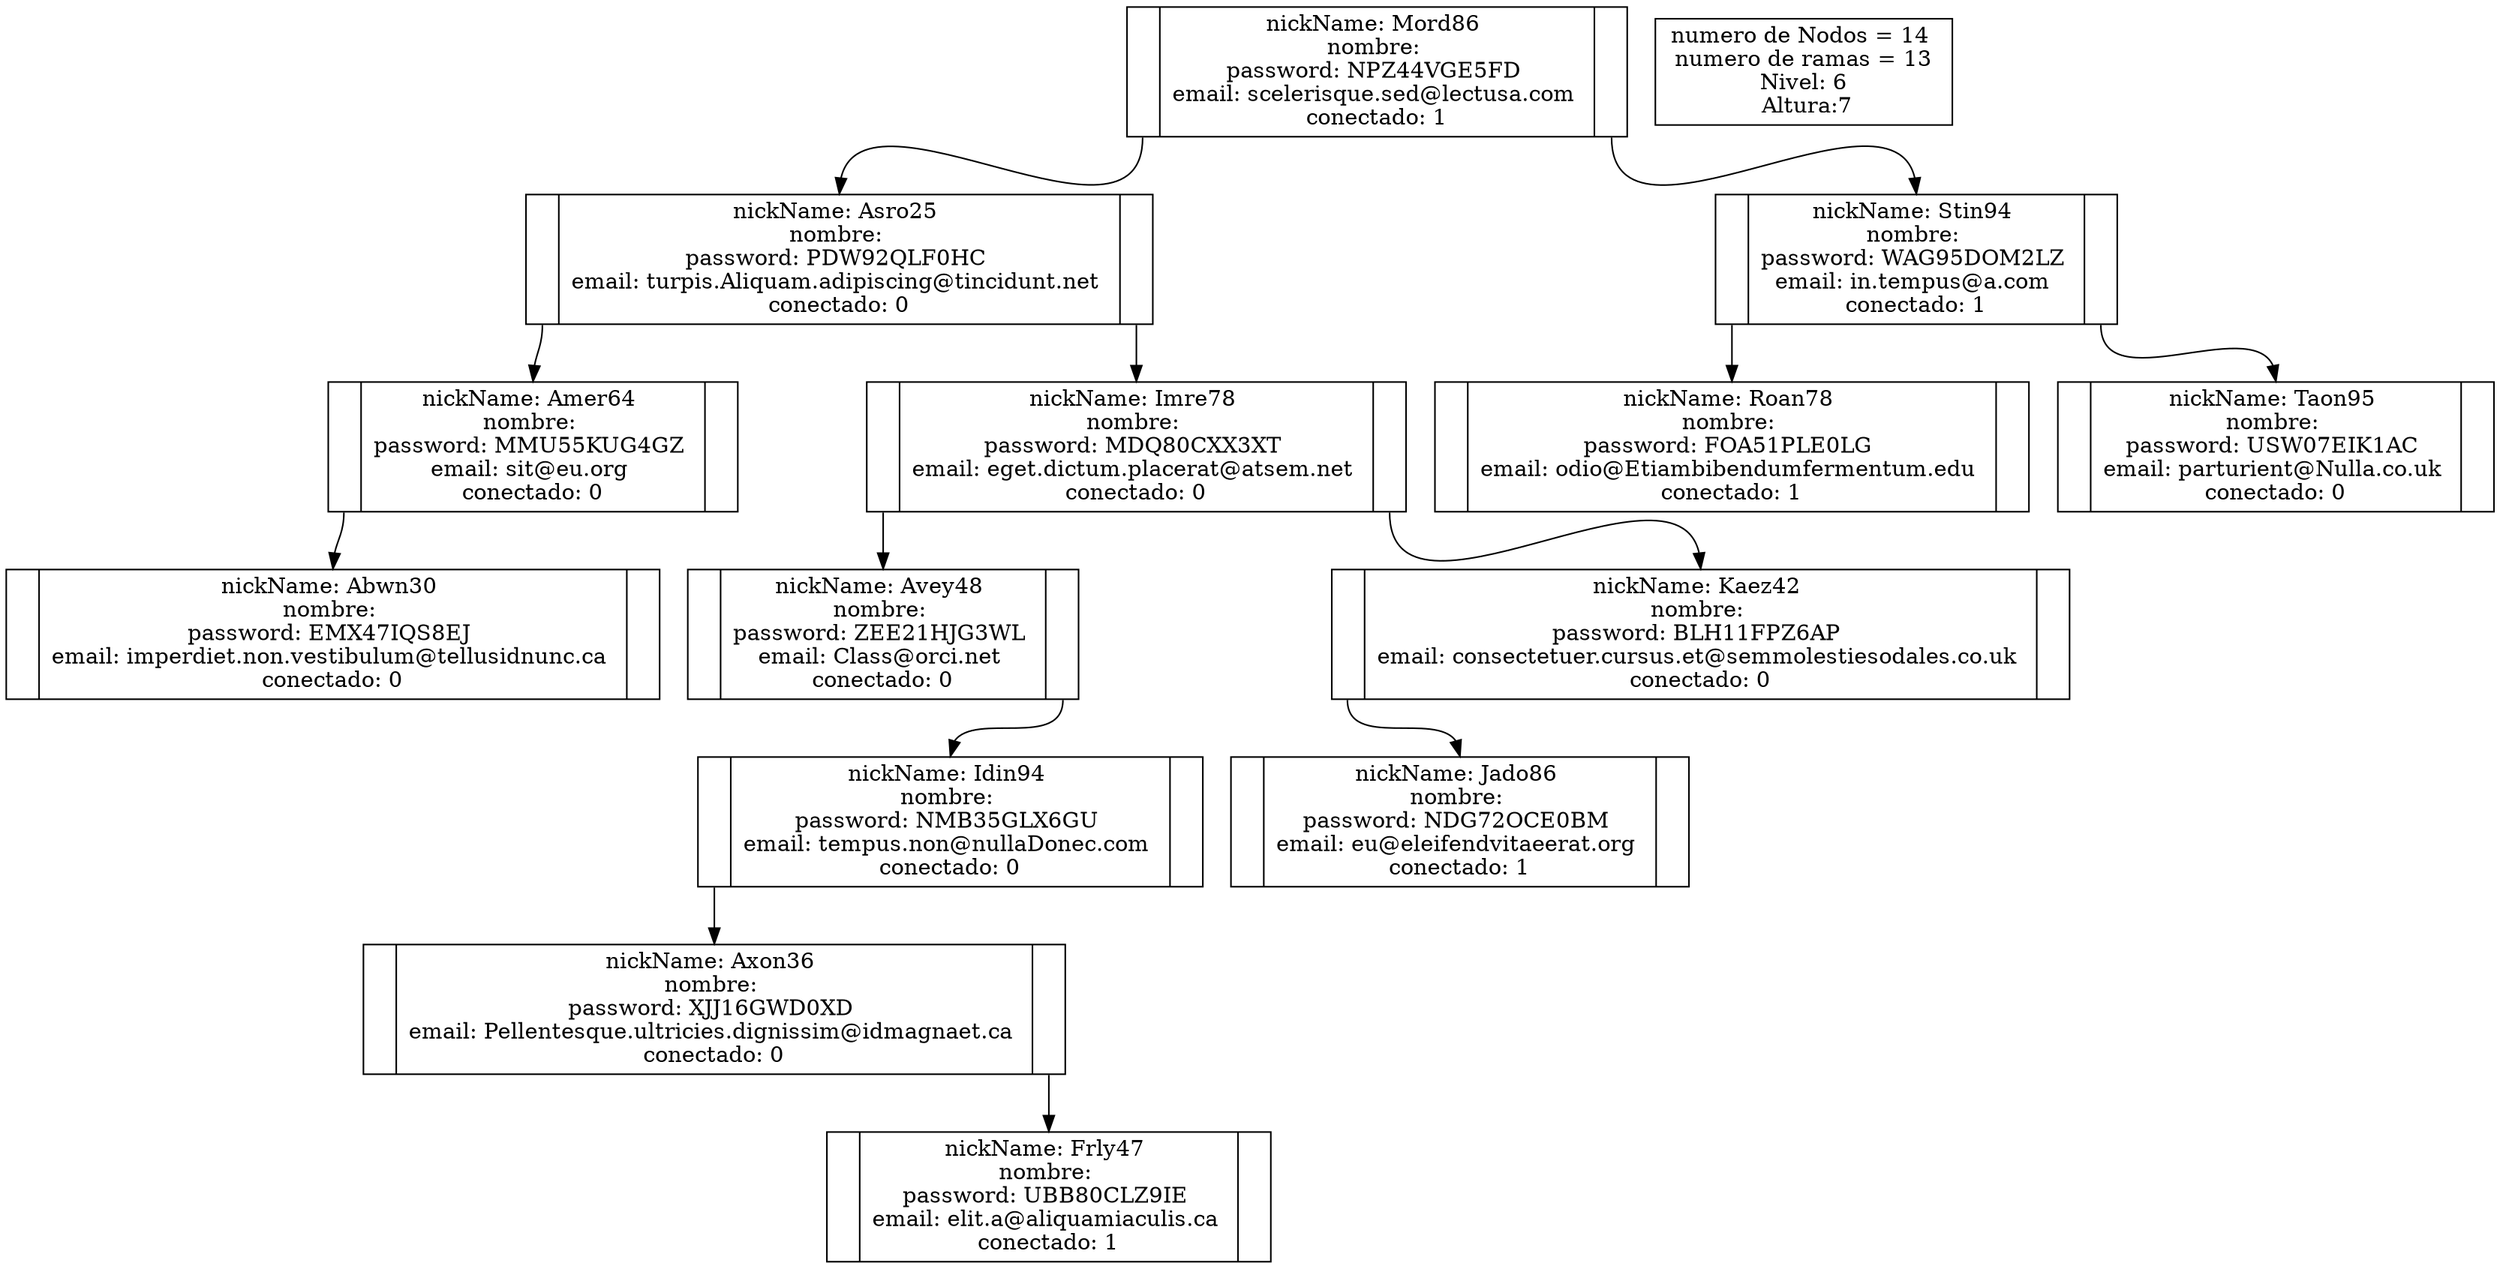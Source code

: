 digraph G{

node [shape = record,height=.1];
structMord86[label="<f0>  | <f1> nickName: Mord86 
 \nnombre:   
 \npassword: NPZ44VGE5FD 
 \nemail: scelerisque.sed@lectusa.com 
 \nconectado: 1  | <f2> "];
structAsro25[label="<f0>  | <f1> nickName: Asro25 
 \nnombre:   
 \npassword: PDW92QLF0HC 
 \nemail: turpis.Aliquam.adipiscing@tincidunt.net 
 \nconectado: 0  | <f2> "];
structAmer64[label="<f0>  | <f1> nickName: Amer64 
 \nnombre:   
 \npassword: MMU55KUG4GZ 
 \nemail: sit@eu.org 
 \nconectado: 0  | <f2> "];
structAbwn30[label="<f0>  | <f1> nickName: Abwn30 
 \nnombre:   
 \npassword: EMX47IQS8EJ 
 \nemail: imperdiet.non.vestibulum@tellusidnunc.ca 
 \nconectado: 0  | <f2> "];
structImre78[label="<f0>  | <f1> nickName: Imre78 
 \nnombre:   
 \npassword: MDQ80CXX3XT 
 \nemail: eget.dictum.placerat@atsem.net 
 \nconectado: 0  | <f2> "];
structAvey48[label="<f0>  | <f1> nickName: Avey48 
 \nnombre:   
 \npassword: ZEE21HJG3WL 
 \nemail: Class@orci.net 
 \nconectado: 0  | <f2> "];
structIdin94[label="<f0>  | <f1> nickName: Idin94 
 \nnombre:   
 \npassword: NMB35GLX6GU 
 \nemail: tempus.non@nullaDonec.com 
 \nconectado: 0  | <f2> "];
structAxon36[label="<f0>  | <f1> nickName: Axon36 
 \nnombre:   
 \npassword: XJJ16GWD0XD 
 \nemail: Pellentesque.ultricies.dignissim@idmagnaet.ca 
 \nconectado: 0  | <f2> "];
structFrly47[label="<f0>  | <f1> nickName: Frly47 
 \nnombre:   
 \npassword: UBB80CLZ9IE 
 \nemail: elit.a@aliquamiaculis.ca 
 \nconectado: 1  | <f2> "];
structKaez42[label="<f0>  | <f1> nickName: Kaez42 
 \nnombre:   
 \npassword: BLH11FPZ6AP 
 \nemail: consectetuer.cursus.et@semmolestiesodales.co.uk 
 \nconectado: 0  | <f2> "];
structJado86[label="<f0>  | <f1> nickName: Jado86 
 \nnombre:   
 \npassword: NDG72OCE0BM 
 \nemail: eu@eleifendvitaeerat.org 
 \nconectado: 1  | <f2> "];
structStin94[label="<f0>  | <f1> nickName: Stin94 
 \nnombre:   
 \npassword: WAG95DOM2LZ 
 \nemail: in.tempus@a.com 
 \nconectado: 1  | <f2> "];
structRoan78[label="<f0>  | <f1> nickName: Roan78 
 \nnombre:   
 \npassword: FOA51PLE0LG 
 \nemail: odio@Etiambibendumfermentum.edu 
 \nconectado: 1  | <f2> "];
structTaon95[label="<f0>  | <f1> nickName: Taon95 
 \nnombre:   
 \npassword: USW07EIK1AC 
 \nemail: parturient@Nulla.co.uk 
 \nconectado: 0  | <f2> "];

"structMord86":f0 -> "structAsro25":f1;
"structMord86":f2 -> "structStin94":f1;
"structAsro25":f0 -> "structAmer64":f1;
"structAsro25":f2 -> "structImre78":f1;
"structAmer64":f0 -> "structAbwn30":f1;
"structImre78":f0 -> "structAvey48":f1;
"structImre78":f2 -> "structKaez42":f1;
"structAvey48":f2 -> "structIdin94":f1;
"structIdin94":f0 -> "structAxon36":f1;
"structAxon36":f2 -> "structFrly47":f1;
"structKaez42":f0 -> "structJado86":f1;
"structStin94":f0 -> "structRoan78":f1;
"structStin94":f2 -> "structTaon95":f1;


 info[label="numero de Nodos = 14 
 \n numero de ramas = 13
 \n Nivel: 6
 \n Altura:7"];

}

